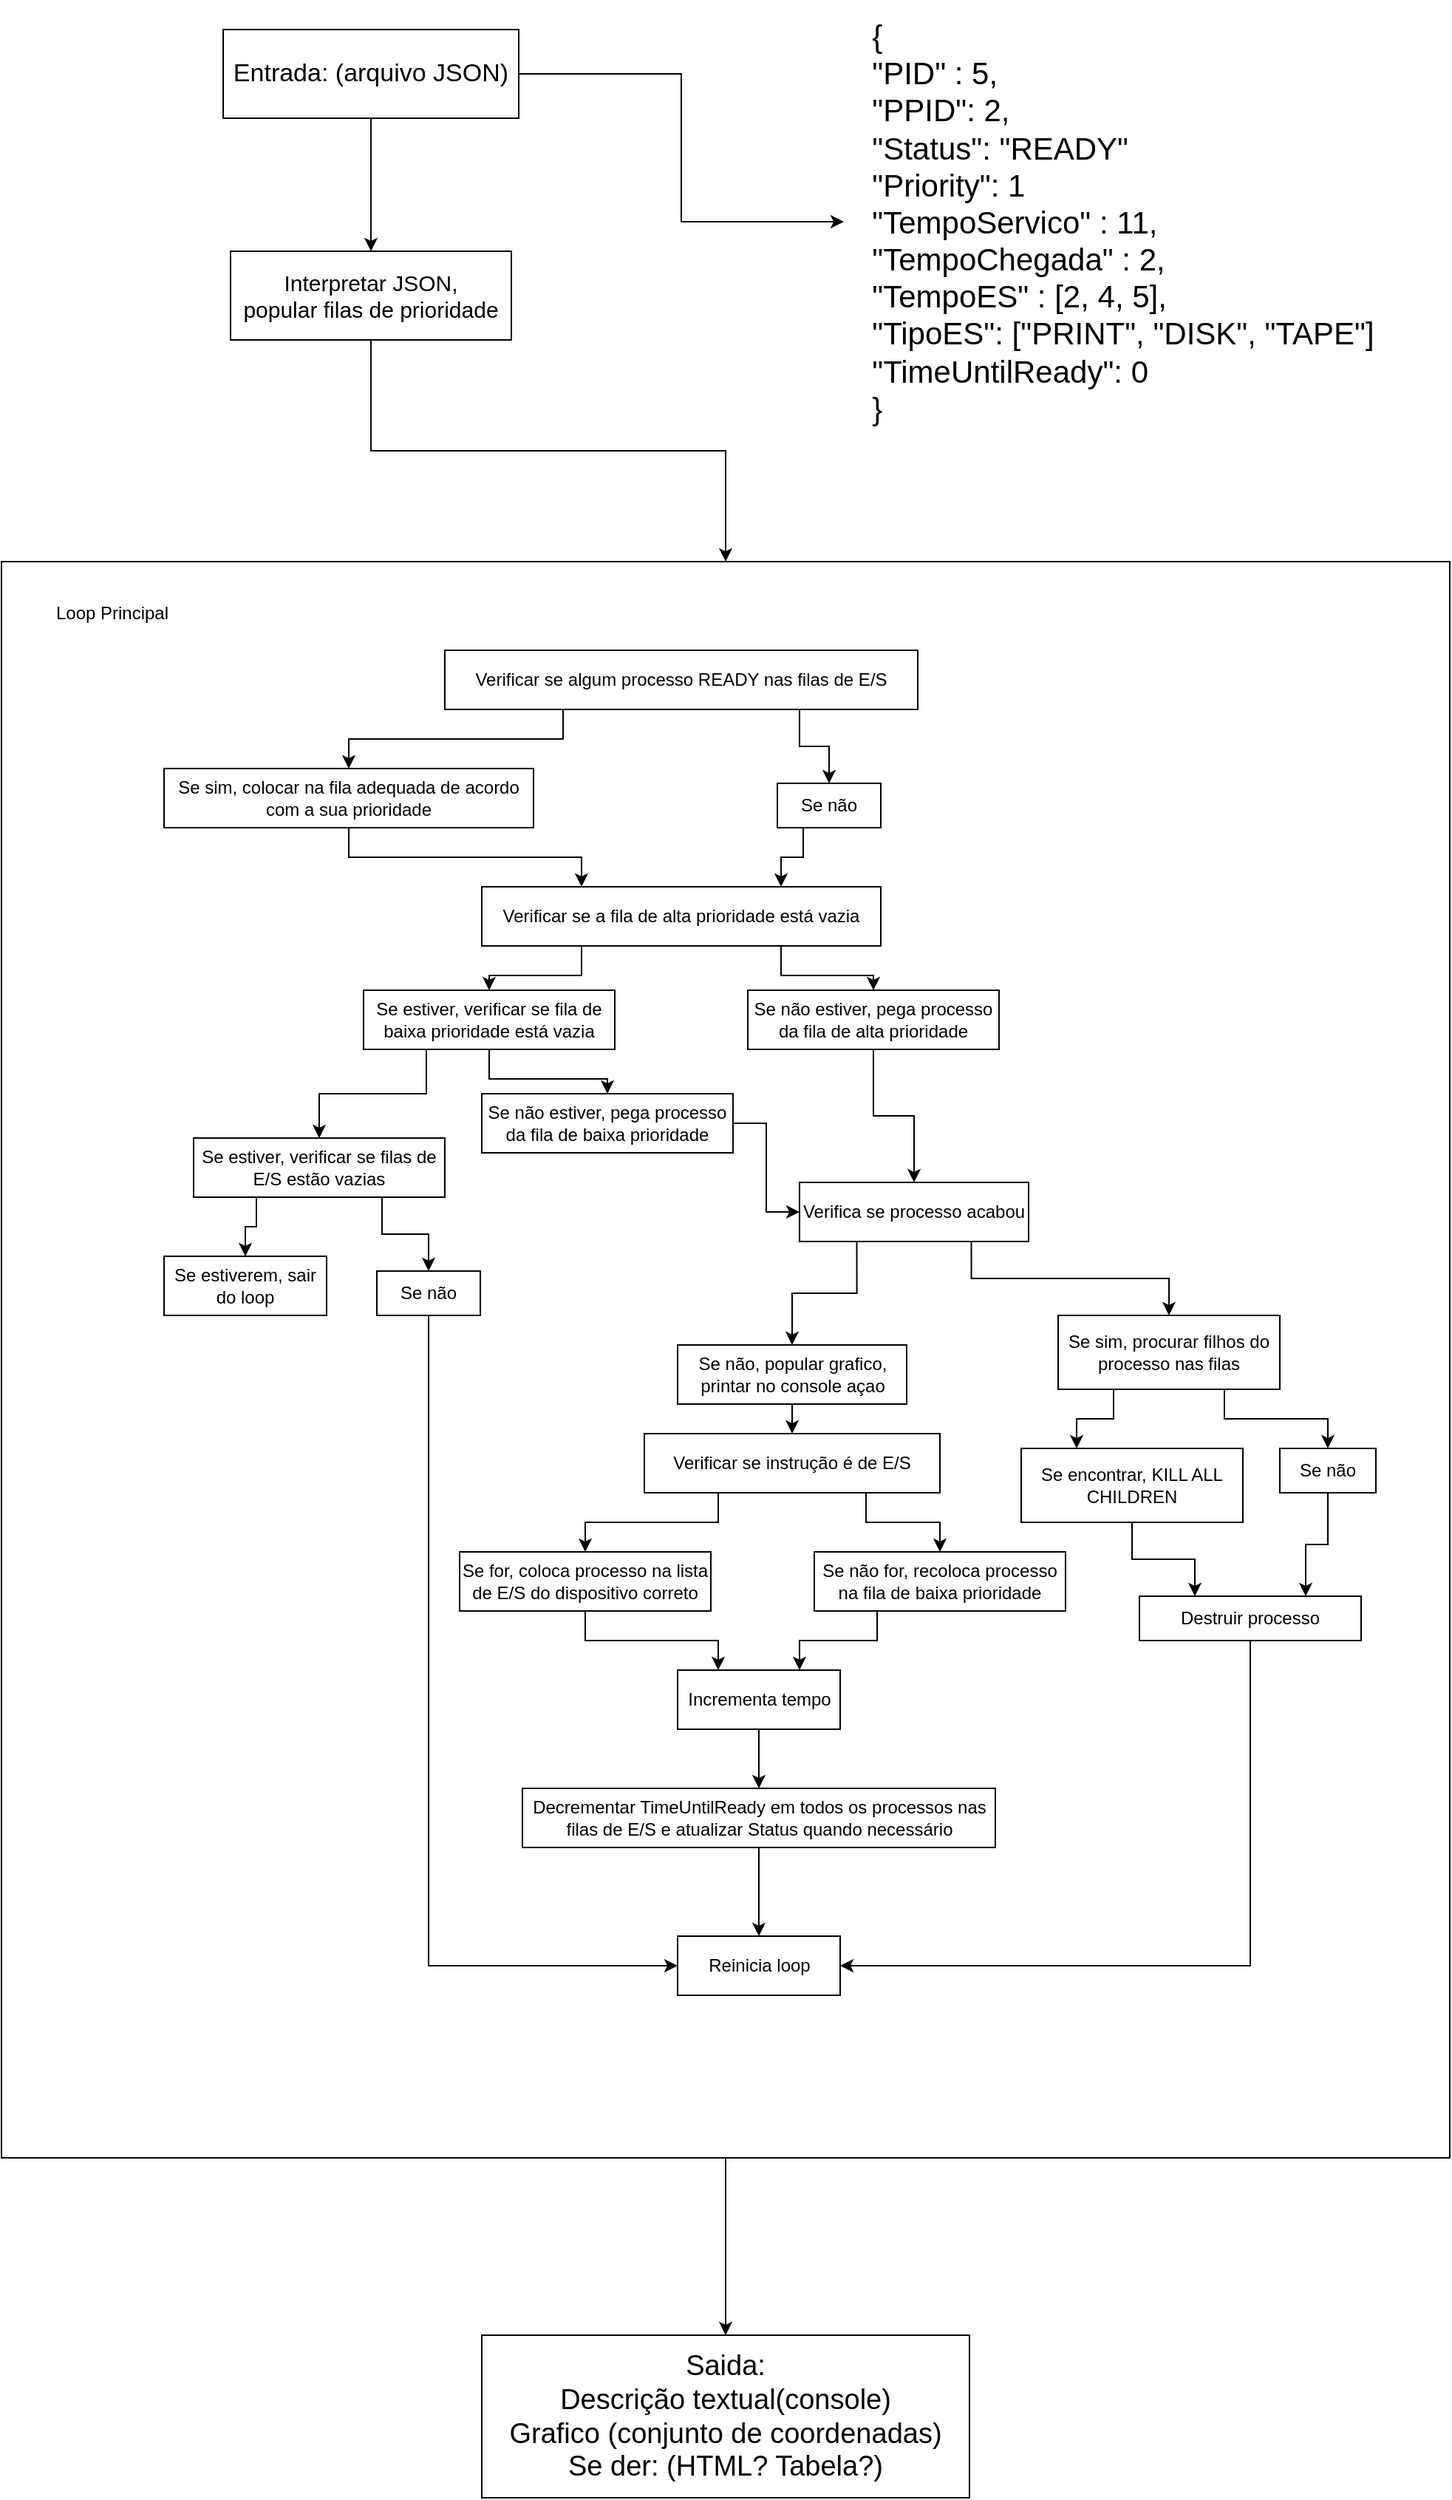 <mxfile version="22.1.2" type="device">
  <diagram id="C5RBs43oDa-KdzZeNtuy" name="Page-1">
    <mxGraphModel dx="1733" dy="981" grid="1" gridSize="10" guides="1" tooltips="1" connect="1" arrows="1" fold="1" page="1" pageScale="1" pageWidth="827" pageHeight="1169" math="0" shadow="0">
      <root>
        <mxCell id="WIyWlLk6GJQsqaUBKTNV-0" />
        <mxCell id="WIyWlLk6GJQsqaUBKTNV-1" parent="WIyWlLk6GJQsqaUBKTNV-0" />
        <mxCell id="9aqKh6qht5PxksOwf0Kg-6" style="edgeStyle=orthogonalEdgeStyle;rounded=0;orthogonalLoop=1;jettySize=auto;html=1;exitX=0.5;exitY=1;exitDx=0;exitDy=0;entryX=0.5;entryY=0;entryDx=0;entryDy=0;" parent="WIyWlLk6GJQsqaUBKTNV-1" source="9aqKh6qht5PxksOwf0Kg-0" target="9aqKh6qht5PxksOwf0Kg-5" edge="1">
          <mxGeometry relative="1" as="geometry" />
        </mxCell>
        <mxCell id="9aqKh6qht5PxksOwf0Kg-62" style="edgeStyle=orthogonalEdgeStyle;rounded=0;orthogonalLoop=1;jettySize=auto;html=1;exitX=1;exitY=0.5;exitDx=0;exitDy=0;" parent="WIyWlLk6GJQsqaUBKTNV-1" source="9aqKh6qht5PxksOwf0Kg-0" target="9aqKh6qht5PxksOwf0Kg-3" edge="1">
          <mxGeometry relative="1" as="geometry" />
        </mxCell>
        <mxCell id="9aqKh6qht5PxksOwf0Kg-0" value="&lt;font style=&quot;font-size: 17px;&quot;&gt;Entrada: (arquivo JSON)&lt;/font&gt;" style="rounded=0;whiteSpace=wrap;html=1;" parent="WIyWlLk6GJQsqaUBKTNV-1" vertex="1">
          <mxGeometry x="300" y="30" width="200" height="60" as="geometry" />
        </mxCell>
        <mxCell id="9aqKh6qht5PxksOwf0Kg-3" value="&lt;div style=&quot;text-align: left;&quot;&gt;&lt;span style=&quot;font-size: 21px; background-color: initial;&quot;&gt;{&lt;/span&gt;&lt;/div&gt;&lt;div style=&quot;text-align: left;&quot;&gt;&lt;span style=&quot;font-size: 21px; background-color: initial;&quot;&gt;&quot;PID&quot; : 5,&lt;/span&gt;&lt;/div&gt;&lt;div style=&quot;text-align: left;&quot;&gt;&lt;span style=&quot;font-size: 21px;&quot;&gt;&quot;PPID&quot;: 2,&lt;/span&gt;&lt;/div&gt;&lt;div style=&quot;text-align: left;&quot;&gt;&lt;span style=&quot;font-size: 21px;&quot;&gt;&quot;Status&quot;: &quot;READY&quot;&lt;/span&gt;&lt;/div&gt;&lt;div style=&quot;text-align: left;&quot;&gt;&lt;span style=&quot;font-size: 21px;&quot;&gt;&quot;Priority&quot;: 1&lt;/span&gt;&lt;/div&gt;&lt;font style=&quot;font-size: 21px;&quot;&gt;&lt;div style=&quot;text-align: left;&quot;&gt;&lt;span style=&quot;background-color: initial;&quot;&gt;&quot;TempoServico&quot; : 11,&lt;/span&gt;&lt;/div&gt;&lt;div style=&quot;text-align: left;&quot;&gt;&lt;span style=&quot;background-color: initial;&quot;&gt;&quot;TempoChegada&quot; : 2,&lt;/span&gt;&lt;/div&gt;&lt;div style=&quot;text-align: left;&quot;&gt;&lt;span style=&quot;background-color: initial;&quot;&gt;&quot;TempoES&quot; : [2, 4, 5],&lt;/span&gt;&lt;/div&gt;&lt;div style=&quot;text-align: left;&quot;&gt;&quot;TipoES&quot;: [&quot;PRINT&quot;, &quot;DISK&quot;, &quot;TAPE&quot;]&lt;/div&gt;&lt;div style=&quot;text-align: left;&quot;&gt;&lt;span style=&quot;background-color: initial;&quot;&gt;&quot;TimeUntilReady&quot;: 0&lt;/span&gt;&lt;/div&gt;&lt;div style=&quot;text-align: left;&quot;&gt;&lt;span style=&quot;background-color: initial;&quot;&gt;}&lt;/span&gt;&lt;/div&gt;&lt;/font&gt;" style="text;html=1;strokeColor=none;fillColor=none;align=center;verticalAlign=middle;whiteSpace=wrap;rounded=0;" parent="WIyWlLk6GJQsqaUBKTNV-1" vertex="1">
          <mxGeometry x="720" y="10" width="377.5" height="300" as="geometry" />
        </mxCell>
        <mxCell id="9aqKh6qht5PxksOwf0Kg-4" value="&lt;font style=&quot;font-size: 19px;&quot;&gt;Saida:&lt;br&gt;Descrição textual(console)&lt;br&gt;Grafico (conjunto de coordenadas)&lt;br&gt;Se der: (HTML? Tabela?)&lt;br&gt;&lt;/font&gt;" style="rounded=0;whiteSpace=wrap;html=1;" parent="WIyWlLk6GJQsqaUBKTNV-1" vertex="1">
          <mxGeometry x="475" y="1590" width="330" height="110" as="geometry" />
        </mxCell>
        <mxCell id="9aqKh6qht5PxksOwf0Kg-9" style="edgeStyle=orthogonalEdgeStyle;rounded=0;orthogonalLoop=1;jettySize=auto;html=1;exitX=0.5;exitY=1;exitDx=0;exitDy=0;entryX=0.5;entryY=0;entryDx=0;entryDy=0;" parent="WIyWlLk6GJQsqaUBKTNV-1" source="9aqKh6qht5PxksOwf0Kg-5" target="9aqKh6qht5PxksOwf0Kg-7" edge="1">
          <mxGeometry relative="1" as="geometry" />
        </mxCell>
        <mxCell id="9aqKh6qht5PxksOwf0Kg-5" value="&lt;font style=&quot;font-size: 15px;&quot;&gt;Interpretar JSON,&lt;br&gt;popular filas de prioridade&lt;/font&gt;" style="rounded=0;whiteSpace=wrap;html=1;" parent="WIyWlLk6GJQsqaUBKTNV-1" vertex="1">
          <mxGeometry x="305" y="180" width="190" height="60" as="geometry" />
        </mxCell>
        <mxCell id="9aqKh6qht5PxksOwf0Kg-48" style="edgeStyle=orthogonalEdgeStyle;rounded=0;orthogonalLoop=1;jettySize=auto;html=1;exitX=0.5;exitY=1;exitDx=0;exitDy=0;entryX=0.5;entryY=0;entryDx=0;entryDy=0;" parent="WIyWlLk6GJQsqaUBKTNV-1" source="9aqKh6qht5PxksOwf0Kg-7" target="9aqKh6qht5PxksOwf0Kg-4" edge="1">
          <mxGeometry relative="1" as="geometry" />
        </mxCell>
        <mxCell id="9aqKh6qht5PxksOwf0Kg-7" value="" style="rounded=0;whiteSpace=wrap;html=1;" parent="WIyWlLk6GJQsqaUBKTNV-1" vertex="1">
          <mxGeometry x="150" y="390" width="980" height="1080" as="geometry" />
        </mxCell>
        <mxCell id="9aqKh6qht5PxksOwf0Kg-8" value="Loop Principal" style="text;html=1;strokeColor=none;fillColor=none;align=center;verticalAlign=middle;whiteSpace=wrap;rounded=0;" parent="WIyWlLk6GJQsqaUBKTNV-1" vertex="1">
          <mxGeometry x="180" y="410" width="90" height="30" as="geometry" />
        </mxCell>
        <mxCell id="9aqKh6qht5PxksOwf0Kg-14" style="edgeStyle=orthogonalEdgeStyle;rounded=0;orthogonalLoop=1;jettySize=auto;html=1;exitX=0.75;exitY=1;exitDx=0;exitDy=0;entryX=0.5;entryY=0;entryDx=0;entryDy=0;" parent="WIyWlLk6GJQsqaUBKTNV-1" source="9aqKh6qht5PxksOwf0Kg-11" target="9aqKh6qht5PxksOwf0Kg-13" edge="1">
          <mxGeometry relative="1" as="geometry" />
        </mxCell>
        <mxCell id="9aqKh6qht5PxksOwf0Kg-15" style="edgeStyle=orthogonalEdgeStyle;rounded=0;orthogonalLoop=1;jettySize=auto;html=1;exitX=0.25;exitY=1;exitDx=0;exitDy=0;" parent="WIyWlLk6GJQsqaUBKTNV-1" source="9aqKh6qht5PxksOwf0Kg-11" target="9aqKh6qht5PxksOwf0Kg-12" edge="1">
          <mxGeometry relative="1" as="geometry" />
        </mxCell>
        <mxCell id="9aqKh6qht5PxksOwf0Kg-11" value="Verificar se a fila de alta prioridade está vazia" style="rounded=0;whiteSpace=wrap;html=1;" parent="WIyWlLk6GJQsqaUBKTNV-1" vertex="1">
          <mxGeometry x="475" y="610" width="270" height="40" as="geometry" />
        </mxCell>
        <mxCell id="9aqKh6qht5PxksOwf0Kg-19" style="edgeStyle=orthogonalEdgeStyle;rounded=0;orthogonalLoop=1;jettySize=auto;html=1;exitX=0.5;exitY=1;exitDx=0;exitDy=0;entryX=0.5;entryY=0;entryDx=0;entryDy=0;" parent="WIyWlLk6GJQsqaUBKTNV-1" source="9aqKh6qht5PxksOwf0Kg-12" target="9aqKh6qht5PxksOwf0Kg-46" edge="1">
          <mxGeometry relative="1" as="geometry" />
        </mxCell>
        <mxCell id="9aqKh6qht5PxksOwf0Kg-34" style="edgeStyle=orthogonalEdgeStyle;rounded=0;orthogonalLoop=1;jettySize=auto;html=1;exitX=0.25;exitY=1;exitDx=0;exitDy=0;entryX=0.5;entryY=0;entryDx=0;entryDy=0;" parent="WIyWlLk6GJQsqaUBKTNV-1" source="9aqKh6qht5PxksOwf0Kg-12" target="9aqKh6qht5PxksOwf0Kg-33" edge="1">
          <mxGeometry relative="1" as="geometry" />
        </mxCell>
        <mxCell id="9aqKh6qht5PxksOwf0Kg-12" value="Se estiver, verificar se fila de baixa prioridade está vazia" style="rounded=0;whiteSpace=wrap;html=1;" parent="WIyWlLk6GJQsqaUBKTNV-1" vertex="1">
          <mxGeometry x="395" y="680" width="170" height="40" as="geometry" />
        </mxCell>
        <mxCell id="9aqKh6qht5PxksOwf0Kg-51" style="edgeStyle=orthogonalEdgeStyle;rounded=0;orthogonalLoop=1;jettySize=auto;html=1;exitX=0.5;exitY=1;exitDx=0;exitDy=0;entryX=0.5;entryY=0;entryDx=0;entryDy=0;" parent="WIyWlLk6GJQsqaUBKTNV-1" source="9aqKh6qht5PxksOwf0Kg-13" target="9aqKh6qht5PxksOwf0Kg-49" edge="1">
          <mxGeometry relative="1" as="geometry" />
        </mxCell>
        <mxCell id="9aqKh6qht5PxksOwf0Kg-13" value="Se não estiver, pega processo da fila de alta prioridade" style="rounded=0;whiteSpace=wrap;html=1;" parent="WIyWlLk6GJQsqaUBKTNV-1" vertex="1">
          <mxGeometry x="655" y="680" width="170" height="40" as="geometry" />
        </mxCell>
        <mxCell id="9aqKh6qht5PxksOwf0Kg-21" style="edgeStyle=orthogonalEdgeStyle;rounded=0;orthogonalLoop=1;jettySize=auto;html=1;exitX=0.25;exitY=1;exitDx=0;exitDy=0;entryX=0.5;entryY=0;entryDx=0;entryDy=0;" parent="WIyWlLk6GJQsqaUBKTNV-1" source="9aqKh6qht5PxksOwf0Kg-16" target="9aqKh6qht5PxksOwf0Kg-20" edge="1">
          <mxGeometry relative="1" as="geometry" />
        </mxCell>
        <mxCell id="9aqKh6qht5PxksOwf0Kg-41" style="edgeStyle=orthogonalEdgeStyle;rounded=0;orthogonalLoop=1;jettySize=auto;html=1;exitX=0.75;exitY=1;exitDx=0;exitDy=0;" parent="WIyWlLk6GJQsqaUBKTNV-1" source="9aqKh6qht5PxksOwf0Kg-16" target="9aqKh6qht5PxksOwf0Kg-22" edge="1">
          <mxGeometry relative="1" as="geometry" />
        </mxCell>
        <mxCell id="9aqKh6qht5PxksOwf0Kg-16" value="Verificar se instrução é de E/S" style="rounded=0;whiteSpace=wrap;html=1;" parent="WIyWlLk6GJQsqaUBKTNV-1" vertex="1">
          <mxGeometry x="585" y="980" width="200" height="40" as="geometry" />
        </mxCell>
        <mxCell id="9aqKh6qht5PxksOwf0Kg-44" style="edgeStyle=orthogonalEdgeStyle;rounded=0;orthogonalLoop=1;jettySize=auto;html=1;exitX=0.5;exitY=1;exitDx=0;exitDy=0;entryX=0.25;entryY=0;entryDx=0;entryDy=0;" parent="WIyWlLk6GJQsqaUBKTNV-1" source="9aqKh6qht5PxksOwf0Kg-20" target="9aqKh6qht5PxksOwf0Kg-63" edge="1">
          <mxGeometry relative="1" as="geometry" />
        </mxCell>
        <mxCell id="9aqKh6qht5PxksOwf0Kg-20" value="Se for, coloca processo na lista de E/S do dispositivo correto" style="rounded=0;whiteSpace=wrap;html=1;" parent="WIyWlLk6GJQsqaUBKTNV-1" vertex="1">
          <mxGeometry x="460" y="1060" width="170" height="40" as="geometry" />
        </mxCell>
        <mxCell id="9aqKh6qht5PxksOwf0Kg-45" style="edgeStyle=orthogonalEdgeStyle;rounded=0;orthogonalLoop=1;jettySize=auto;html=1;exitX=0.25;exitY=1;exitDx=0;exitDy=0;entryX=0.75;entryY=0;entryDx=0;entryDy=0;" parent="WIyWlLk6GJQsqaUBKTNV-1" source="9aqKh6qht5PxksOwf0Kg-22" target="9aqKh6qht5PxksOwf0Kg-63" edge="1">
          <mxGeometry relative="1" as="geometry" />
        </mxCell>
        <mxCell id="9aqKh6qht5PxksOwf0Kg-22" value="Se não for, recoloca processo na fila de baixa prioridade" style="rounded=0;whiteSpace=wrap;html=1;" parent="WIyWlLk6GJQsqaUBKTNV-1" vertex="1">
          <mxGeometry x="700" y="1060" width="170" height="40" as="geometry" />
        </mxCell>
        <mxCell id="9aqKh6qht5PxksOwf0Kg-25" style="edgeStyle=orthogonalEdgeStyle;rounded=0;orthogonalLoop=1;jettySize=auto;html=1;exitX=0.25;exitY=1;exitDx=0;exitDy=0;entryX=0.5;entryY=0;entryDx=0;entryDy=0;" parent="WIyWlLk6GJQsqaUBKTNV-1" source="9aqKh6qht5PxksOwf0Kg-23" target="9aqKh6qht5PxksOwf0Kg-24" edge="1">
          <mxGeometry relative="1" as="geometry" />
        </mxCell>
        <mxCell id="9aqKh6qht5PxksOwf0Kg-28" style="edgeStyle=orthogonalEdgeStyle;rounded=0;orthogonalLoop=1;jettySize=auto;html=1;exitX=0.75;exitY=1;exitDx=0;exitDy=0;entryX=0.5;entryY=0;entryDx=0;entryDy=0;" parent="WIyWlLk6GJQsqaUBKTNV-1" source="9aqKh6qht5PxksOwf0Kg-23" target="9aqKh6qht5PxksOwf0Kg-27" edge="1">
          <mxGeometry relative="1" as="geometry" />
        </mxCell>
        <mxCell id="9aqKh6qht5PxksOwf0Kg-23" value="Verificar se algum processo READY nas filas de E/S" style="rounded=0;whiteSpace=wrap;html=1;" parent="WIyWlLk6GJQsqaUBKTNV-1" vertex="1">
          <mxGeometry x="450" y="450" width="320" height="40" as="geometry" />
        </mxCell>
        <mxCell id="9aqKh6qht5PxksOwf0Kg-30" style="edgeStyle=orthogonalEdgeStyle;rounded=0;orthogonalLoop=1;jettySize=auto;html=1;exitX=0.5;exitY=1;exitDx=0;exitDy=0;entryX=0.25;entryY=0;entryDx=0;entryDy=0;" parent="WIyWlLk6GJQsqaUBKTNV-1" source="9aqKh6qht5PxksOwf0Kg-24" target="9aqKh6qht5PxksOwf0Kg-11" edge="1">
          <mxGeometry relative="1" as="geometry" />
        </mxCell>
        <mxCell id="9aqKh6qht5PxksOwf0Kg-24" value="Se sim, colocar na fila adequada de acordo com a sua prioridade" style="rounded=0;whiteSpace=wrap;html=1;" parent="WIyWlLk6GJQsqaUBKTNV-1" vertex="1">
          <mxGeometry x="260" y="530" width="250" height="40" as="geometry" />
        </mxCell>
        <mxCell id="9aqKh6qht5PxksOwf0Kg-29" style="edgeStyle=orthogonalEdgeStyle;rounded=0;orthogonalLoop=1;jettySize=auto;html=1;exitX=0.25;exitY=1;exitDx=0;exitDy=0;entryX=0.75;entryY=0;entryDx=0;entryDy=0;" parent="WIyWlLk6GJQsqaUBKTNV-1" source="9aqKh6qht5PxksOwf0Kg-27" target="9aqKh6qht5PxksOwf0Kg-11" edge="1">
          <mxGeometry relative="1" as="geometry" />
        </mxCell>
        <mxCell id="9aqKh6qht5PxksOwf0Kg-27" value="Se não" style="rounded=0;whiteSpace=wrap;html=1;" parent="WIyWlLk6GJQsqaUBKTNV-1" vertex="1">
          <mxGeometry x="675" y="540" width="70" height="30" as="geometry" />
        </mxCell>
        <mxCell id="9aqKh6qht5PxksOwf0Kg-32" style="edgeStyle=orthogonalEdgeStyle;rounded=0;orthogonalLoop=1;jettySize=auto;html=1;exitX=0.5;exitY=1;exitDx=0;exitDy=0;entryX=0.5;entryY=0;entryDx=0;entryDy=0;" parent="WIyWlLk6GJQsqaUBKTNV-1" source="9aqKh6qht5PxksOwf0Kg-31" target="9aqKh6qht5PxksOwf0Kg-16" edge="1">
          <mxGeometry relative="1" as="geometry" />
        </mxCell>
        <mxCell id="9aqKh6qht5PxksOwf0Kg-31" value="Se não, popular grafico, printar no console açao" style="rounded=0;whiteSpace=wrap;html=1;" parent="WIyWlLk6GJQsqaUBKTNV-1" vertex="1">
          <mxGeometry x="607.5" y="920" width="155" height="40" as="geometry" />
        </mxCell>
        <mxCell id="9aqKh6qht5PxksOwf0Kg-39" style="edgeStyle=orthogonalEdgeStyle;rounded=0;orthogonalLoop=1;jettySize=auto;html=1;exitX=0.25;exitY=1;exitDx=0;exitDy=0;" parent="WIyWlLk6GJQsqaUBKTNV-1" source="9aqKh6qht5PxksOwf0Kg-33" target="9aqKh6qht5PxksOwf0Kg-37" edge="1">
          <mxGeometry relative="1" as="geometry" />
        </mxCell>
        <mxCell id="9aqKh6qht5PxksOwf0Kg-40" style="edgeStyle=orthogonalEdgeStyle;rounded=0;orthogonalLoop=1;jettySize=auto;html=1;exitX=0.75;exitY=1;exitDx=0;exitDy=0;entryX=0.5;entryY=0;entryDx=0;entryDy=0;" parent="WIyWlLk6GJQsqaUBKTNV-1" source="9aqKh6qht5PxksOwf0Kg-33" target="9aqKh6qht5PxksOwf0Kg-38" edge="1">
          <mxGeometry relative="1" as="geometry" />
        </mxCell>
        <mxCell id="9aqKh6qht5PxksOwf0Kg-33" value="Se estiver, verificar se filas de E/S estão vazias" style="rounded=0;whiteSpace=wrap;html=1;" parent="WIyWlLk6GJQsqaUBKTNV-1" vertex="1">
          <mxGeometry x="280" y="780" width="170" height="40" as="geometry" />
        </mxCell>
        <mxCell id="9aqKh6qht5PxksOwf0Kg-37" value="Se estiverem, sair do loop" style="rounded=0;whiteSpace=wrap;html=1;" parent="WIyWlLk6GJQsqaUBKTNV-1" vertex="1">
          <mxGeometry x="260" y="860" width="110" height="40" as="geometry" />
        </mxCell>
        <mxCell id="9aqKh6qht5PxksOwf0Kg-43" style="edgeStyle=orthogonalEdgeStyle;rounded=0;orthogonalLoop=1;jettySize=auto;html=1;exitX=0.5;exitY=1;exitDx=0;exitDy=0;entryX=0;entryY=0.5;entryDx=0;entryDy=0;" parent="WIyWlLk6GJQsqaUBKTNV-1" source="9aqKh6qht5PxksOwf0Kg-38" target="9aqKh6qht5PxksOwf0Kg-42" edge="1">
          <mxGeometry relative="1" as="geometry" />
        </mxCell>
        <mxCell id="9aqKh6qht5PxksOwf0Kg-38" value="Se não" style="rounded=0;whiteSpace=wrap;html=1;" parent="WIyWlLk6GJQsqaUBKTNV-1" vertex="1">
          <mxGeometry x="404" y="870" width="70" height="30" as="geometry" />
        </mxCell>
        <mxCell id="9aqKh6qht5PxksOwf0Kg-42" value="Reinicia loop" style="rounded=0;whiteSpace=wrap;html=1;" parent="WIyWlLk6GJQsqaUBKTNV-1" vertex="1">
          <mxGeometry x="607.5" y="1320" width="110" height="40" as="geometry" />
        </mxCell>
        <mxCell id="9aqKh6qht5PxksOwf0Kg-47" style="edgeStyle=orthogonalEdgeStyle;rounded=0;orthogonalLoop=1;jettySize=auto;html=1;exitX=1;exitY=0.5;exitDx=0;exitDy=0;entryX=0;entryY=0.5;entryDx=0;entryDy=0;" parent="WIyWlLk6GJQsqaUBKTNV-1" source="9aqKh6qht5PxksOwf0Kg-46" target="9aqKh6qht5PxksOwf0Kg-49" edge="1">
          <mxGeometry relative="1" as="geometry" />
        </mxCell>
        <mxCell id="9aqKh6qht5PxksOwf0Kg-46" value="Se não estiver, pega processo da fila de baixa prioridade" style="rounded=0;whiteSpace=wrap;html=1;" parent="WIyWlLk6GJQsqaUBKTNV-1" vertex="1">
          <mxGeometry x="475" y="750" width="170" height="40" as="geometry" />
        </mxCell>
        <mxCell id="9aqKh6qht5PxksOwf0Kg-57" style="edgeStyle=orthogonalEdgeStyle;rounded=0;orthogonalLoop=1;jettySize=auto;html=1;exitX=0.75;exitY=1;exitDx=0;exitDy=0;" parent="WIyWlLk6GJQsqaUBKTNV-1" source="9aqKh6qht5PxksOwf0Kg-49" target="9aqKh6qht5PxksOwf0Kg-52" edge="1">
          <mxGeometry relative="1" as="geometry" />
        </mxCell>
        <mxCell id="9aqKh6qht5PxksOwf0Kg-59" style="edgeStyle=orthogonalEdgeStyle;rounded=0;orthogonalLoop=1;jettySize=auto;html=1;exitX=0.25;exitY=1;exitDx=0;exitDy=0;entryX=0.5;entryY=0;entryDx=0;entryDy=0;" parent="WIyWlLk6GJQsqaUBKTNV-1" source="9aqKh6qht5PxksOwf0Kg-49" target="9aqKh6qht5PxksOwf0Kg-31" edge="1">
          <mxGeometry relative="1" as="geometry" />
        </mxCell>
        <mxCell id="9aqKh6qht5PxksOwf0Kg-49" value="Verifica se processo acabou" style="rounded=0;whiteSpace=wrap;html=1;" parent="WIyWlLk6GJQsqaUBKTNV-1" vertex="1">
          <mxGeometry x="690" y="810" width="155" height="40" as="geometry" />
        </mxCell>
        <mxCell id="9aqKh6qht5PxksOwf0Kg-55" style="edgeStyle=orthogonalEdgeStyle;rounded=0;orthogonalLoop=1;jettySize=auto;html=1;exitX=0.25;exitY=1;exitDx=0;exitDy=0;entryX=0.25;entryY=0;entryDx=0;entryDy=0;" parent="WIyWlLk6GJQsqaUBKTNV-1" source="9aqKh6qht5PxksOwf0Kg-52" target="9aqKh6qht5PxksOwf0Kg-54" edge="1">
          <mxGeometry relative="1" as="geometry" />
        </mxCell>
        <mxCell id="9aqKh6qht5PxksOwf0Kg-56" style="edgeStyle=orthogonalEdgeStyle;rounded=0;orthogonalLoop=1;jettySize=auto;html=1;exitX=0.75;exitY=1;exitDx=0;exitDy=0;" parent="WIyWlLk6GJQsqaUBKTNV-1" source="9aqKh6qht5PxksOwf0Kg-52" target="9aqKh6qht5PxksOwf0Kg-53" edge="1">
          <mxGeometry relative="1" as="geometry" />
        </mxCell>
        <mxCell id="9aqKh6qht5PxksOwf0Kg-52" value="Se sim, procurar filhos do processo nas filas" style="rounded=0;whiteSpace=wrap;html=1;" parent="WIyWlLk6GJQsqaUBKTNV-1" vertex="1">
          <mxGeometry x="865" y="900" width="150" height="50" as="geometry" />
        </mxCell>
        <mxCell id="9aqKh6qht5PxksOwf0Kg-66" style="edgeStyle=orthogonalEdgeStyle;rounded=0;orthogonalLoop=1;jettySize=auto;html=1;exitX=0.5;exitY=1;exitDx=0;exitDy=0;entryX=0.75;entryY=0;entryDx=0;entryDy=0;" parent="WIyWlLk6GJQsqaUBKTNV-1" source="9aqKh6qht5PxksOwf0Kg-53" target="9aqKh6qht5PxksOwf0Kg-65" edge="1">
          <mxGeometry relative="1" as="geometry" />
        </mxCell>
        <mxCell id="9aqKh6qht5PxksOwf0Kg-53" value="Se não" style="rounded=0;whiteSpace=wrap;html=1;" parent="WIyWlLk6GJQsqaUBKTNV-1" vertex="1">
          <mxGeometry x="1015" y="990" width="65" height="30" as="geometry" />
        </mxCell>
        <mxCell id="9aqKh6qht5PxksOwf0Kg-67" style="edgeStyle=orthogonalEdgeStyle;rounded=0;orthogonalLoop=1;jettySize=auto;html=1;exitX=0.5;exitY=1;exitDx=0;exitDy=0;entryX=0.25;entryY=0;entryDx=0;entryDy=0;" parent="WIyWlLk6GJQsqaUBKTNV-1" source="9aqKh6qht5PxksOwf0Kg-54" target="9aqKh6qht5PxksOwf0Kg-65" edge="1">
          <mxGeometry relative="1" as="geometry" />
        </mxCell>
        <mxCell id="9aqKh6qht5PxksOwf0Kg-54" value="Se encontrar, KILL ALL CHILDREN" style="rounded=0;whiteSpace=wrap;html=1;" parent="WIyWlLk6GJQsqaUBKTNV-1" vertex="1">
          <mxGeometry x="840" y="990" width="150" height="50" as="geometry" />
        </mxCell>
        <mxCell id="bHYb-VEbZ3Mw3b4TsUbH-1" style="edgeStyle=orthogonalEdgeStyle;rounded=0;orthogonalLoop=1;jettySize=auto;html=1;exitX=0.5;exitY=1;exitDx=0;exitDy=0;entryX=0.5;entryY=0;entryDx=0;entryDy=0;" edge="1" parent="WIyWlLk6GJQsqaUBKTNV-1" source="9aqKh6qht5PxksOwf0Kg-60" target="9aqKh6qht5PxksOwf0Kg-42">
          <mxGeometry relative="1" as="geometry" />
        </mxCell>
        <mxCell id="9aqKh6qht5PxksOwf0Kg-60" value="Decrementar TimeUntilReady em todos os processos nas filas de E/S e atualizar Status quando necessário" style="rounded=0;whiteSpace=wrap;html=1;" parent="WIyWlLk6GJQsqaUBKTNV-1" vertex="1">
          <mxGeometry x="502.5" y="1220" width="320" height="40" as="geometry" />
        </mxCell>
        <mxCell id="bHYb-VEbZ3Mw3b4TsUbH-0" style="edgeStyle=orthogonalEdgeStyle;rounded=0;orthogonalLoop=1;jettySize=auto;html=1;exitX=0.5;exitY=1;exitDx=0;exitDy=0;" edge="1" parent="WIyWlLk6GJQsqaUBKTNV-1" source="9aqKh6qht5PxksOwf0Kg-63" target="9aqKh6qht5PxksOwf0Kg-60">
          <mxGeometry relative="1" as="geometry" />
        </mxCell>
        <mxCell id="9aqKh6qht5PxksOwf0Kg-63" value="Incrementa tempo" style="rounded=0;whiteSpace=wrap;html=1;" parent="WIyWlLk6GJQsqaUBKTNV-1" vertex="1">
          <mxGeometry x="607.5" y="1140" width="110" height="40" as="geometry" />
        </mxCell>
        <mxCell id="9aqKh6qht5PxksOwf0Kg-69" style="edgeStyle=orthogonalEdgeStyle;rounded=0;orthogonalLoop=1;jettySize=auto;html=1;exitX=0.5;exitY=1;exitDx=0;exitDy=0;entryX=1;entryY=0.5;entryDx=0;entryDy=0;" parent="WIyWlLk6GJQsqaUBKTNV-1" source="9aqKh6qht5PxksOwf0Kg-65" target="9aqKh6qht5PxksOwf0Kg-42" edge="1">
          <mxGeometry relative="1" as="geometry" />
        </mxCell>
        <mxCell id="9aqKh6qht5PxksOwf0Kg-65" value="Destruir processo" style="rounded=0;whiteSpace=wrap;html=1;" parent="WIyWlLk6GJQsqaUBKTNV-1" vertex="1">
          <mxGeometry x="920" y="1090" width="150" height="30" as="geometry" />
        </mxCell>
      </root>
    </mxGraphModel>
  </diagram>
</mxfile>
